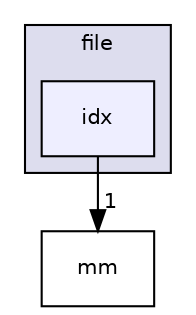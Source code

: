 digraph "file/idx" {
  bgcolor=transparent;
  compound=true
  node [ fontsize="10", fontname="Helvetica"];
  edge [ labelfontsize="10", labelfontname="Helvetica"];
  subgraph clusterdir_fb6598a949f0f53f82ac9a1a956124c7 {
    graph [ bgcolor="#ddddee", pencolor="black", label="file" fontname="Helvetica", fontsize="10", URL="dir_fb6598a949f0f53f82ac9a1a956124c7.html"]
  dir_4c13d7cd2577d6912475cf4fbc3594a8 [shape=box, label="idx", style="filled", fillcolor="#eeeeff", pencolor="black", URL="dir_4c13d7cd2577d6912475cf4fbc3594a8.html"];
  }
  dir_fc11452e4696bd8c0943c731770ef0fd [shape=box label="mm" URL="dir_fc11452e4696bd8c0943c731770ef0fd.html"];
  dir_4c13d7cd2577d6912475cf4fbc3594a8->dir_fc11452e4696bd8c0943c731770ef0fd [headlabel="1", labeldistance=1.5 headhref="dir_000002_000003.html"];
}

